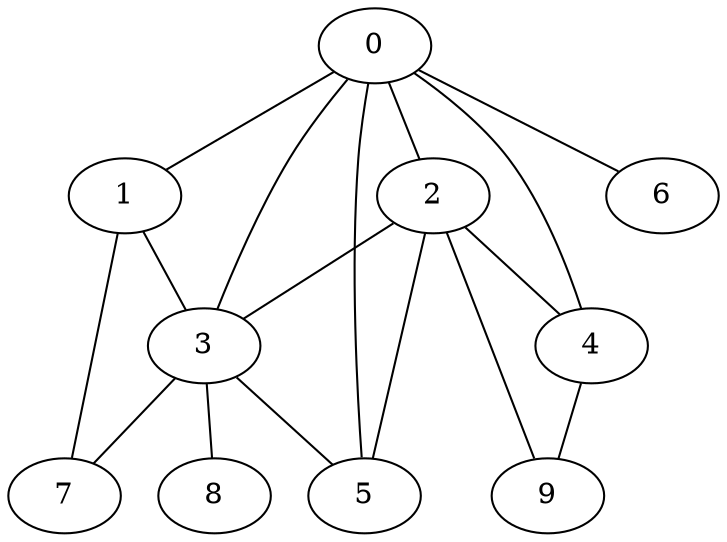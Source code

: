 
graph graphname {
    0 -- 1
0 -- 2
0 -- 3
0 -- 4
0 -- 5
0 -- 6
1 -- 3
1 -- 7
2 -- 9
2 -- 3
2 -- 5
2 -- 4
3 -- 8
3 -- 7
3 -- 5
4 -- 9

}
